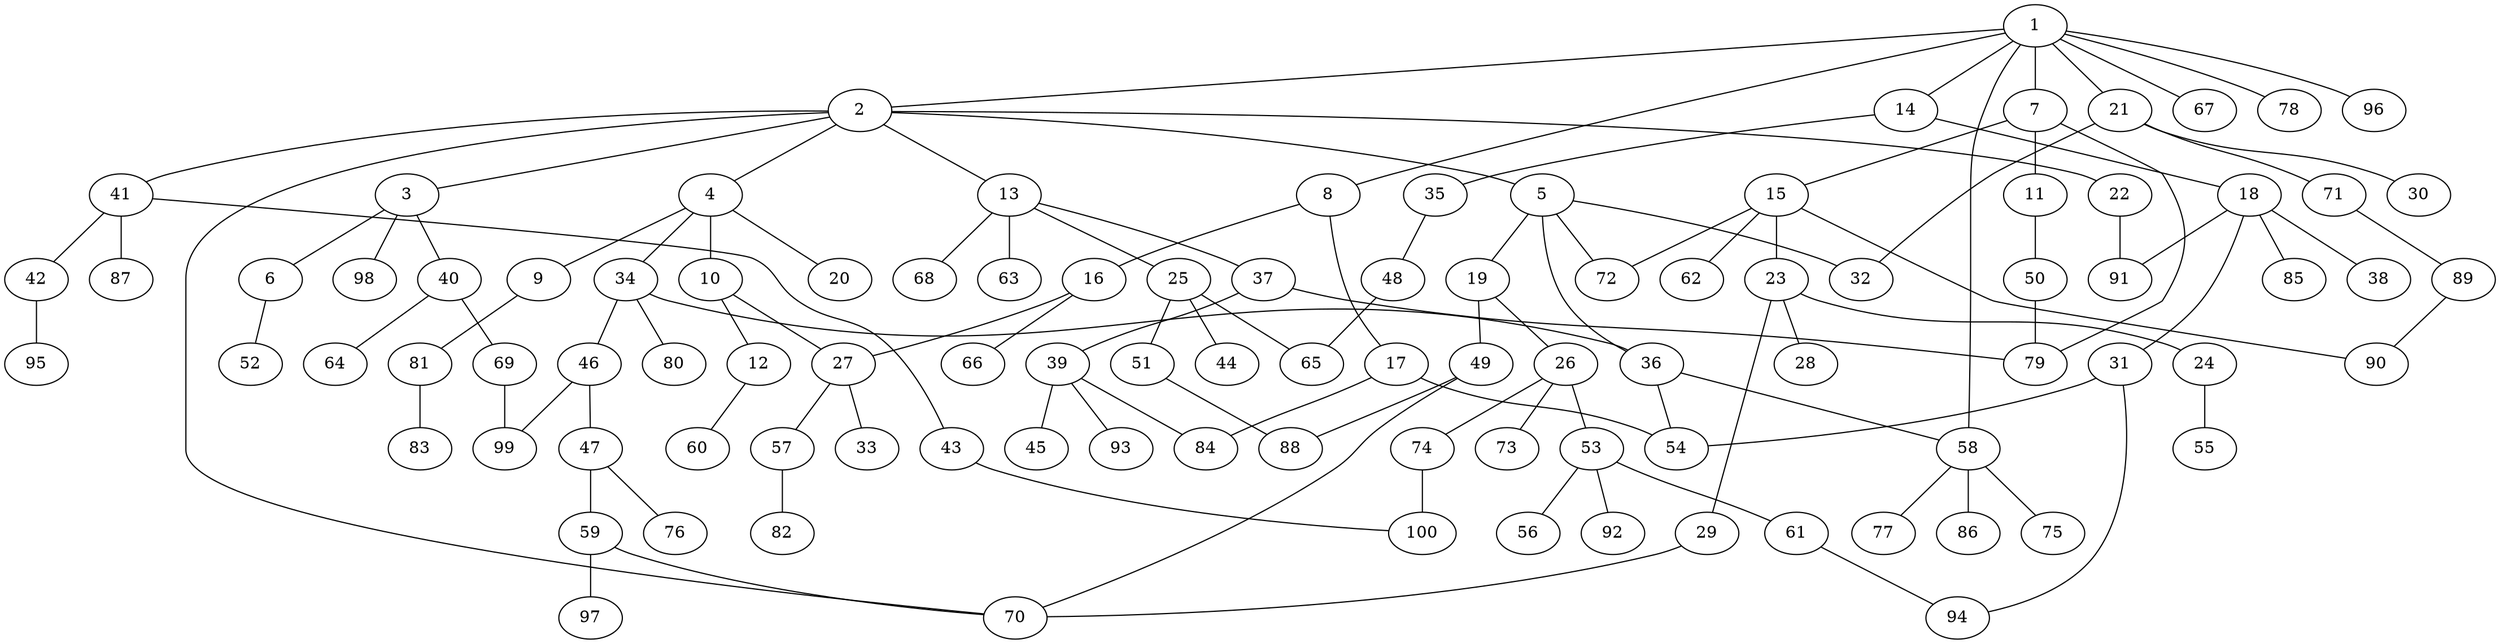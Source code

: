 graph graphname {1--2
1--7
1--8
1--14
1--21
1--58
1--67
1--78
1--96
2--3
2--4
2--5
2--13
2--22
2--41
2--70
3--6
3--40
3--98
4--9
4--10
4--20
4--34
5--19
5--32
5--36
5--72
6--52
7--11
7--15
7--79
8--16
8--17
9--81
10--12
10--27
11--50
12--60
13--25
13--37
13--63
13--68
14--18
14--35
15--23
15--62
15--72
15--90
16--27
16--66
17--54
17--84
18--31
18--38
18--85
18--91
19--26
19--49
21--30
21--32
21--71
22--91
23--24
23--28
23--29
24--55
25--44
25--51
25--65
26--53
26--73
26--74
27--33
27--57
29--70
31--54
31--94
34--36
34--46
34--80
35--48
36--54
36--58
37--39
37--79
39--45
39--84
39--93
40--64
40--69
41--42
41--43
41--87
42--95
43--100
46--47
46--99
47--59
47--76
48--65
49--70
49--88
50--79
51--88
53--56
53--61
53--92
57--82
58--75
58--77
58--86
59--70
59--97
61--94
69--99
71--89
74--100
81--83
89--90
}